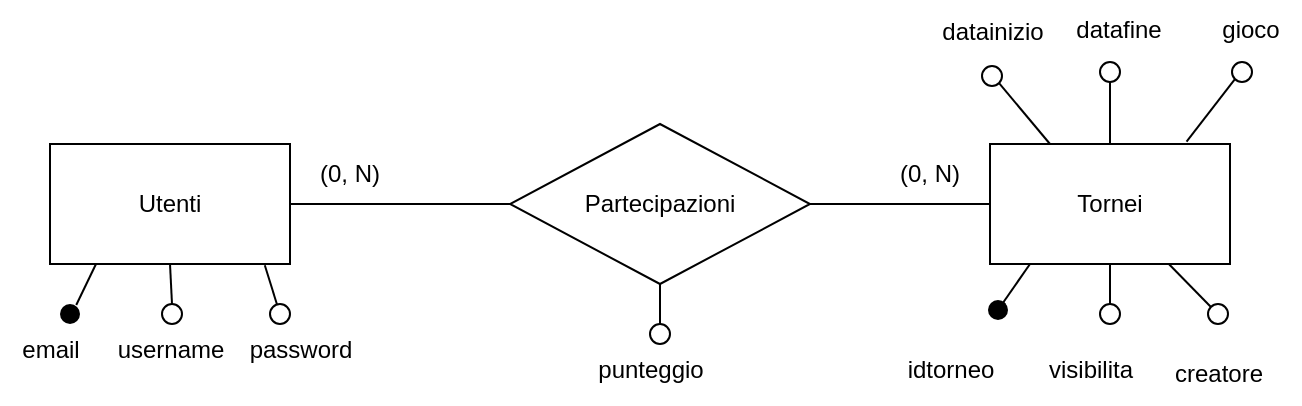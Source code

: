 <mxfile version="23.1.5" type="device">
  <diagram id="R2lEEEUBdFMjLlhIrx00" name="Page-1">
    <mxGraphModel dx="2283" dy="690" grid="1" gridSize="10" guides="1" tooltips="1" connect="1" arrows="1" fold="1" page="1" pageScale="1" pageWidth="850" pageHeight="1100" math="0" shadow="0" extFonts="Permanent Marker^https://fonts.googleapis.com/css?family=Permanent+Marker">
      <root>
        <mxCell id="0" />
        <mxCell id="1" parent="0" />
        <mxCell id="5RFl3fI0sUFx02BjKnDQ-1" value="Partecipazioni" style="rhombus;whiteSpace=wrap;html=1;" parent="1" vertex="1">
          <mxGeometry x="-540" y="220" width="150" height="80" as="geometry" />
        </mxCell>
        <mxCell id="5RFl3fI0sUFx02BjKnDQ-2" value="Utenti" style="rounded=0;whiteSpace=wrap;html=1;" parent="1" vertex="1">
          <mxGeometry x="-770" y="230" width="120" height="60" as="geometry" />
        </mxCell>
        <mxCell id="5RFl3fI0sUFx02BjKnDQ-3" value="Tornei" style="rounded=0;whiteSpace=wrap;html=1;" parent="1" vertex="1">
          <mxGeometry x="-300" y="230" width="120" height="60" as="geometry" />
        </mxCell>
        <mxCell id="5RFl3fI0sUFx02BjKnDQ-4" value="" style="endArrow=none;html=1;rounded=0;exitX=1;exitY=0.5;exitDx=0;exitDy=0;entryX=0;entryY=0.5;entryDx=0;entryDy=0;" parent="1" source="5RFl3fI0sUFx02BjKnDQ-2" target="5RFl3fI0sUFx02BjKnDQ-1" edge="1">
          <mxGeometry width="50" height="50" relative="1" as="geometry">
            <mxPoint x="-650" y="360" as="sourcePoint" />
            <mxPoint x="-600" y="310" as="targetPoint" />
          </mxGeometry>
        </mxCell>
        <mxCell id="5RFl3fI0sUFx02BjKnDQ-5" value="" style="endArrow=none;html=1;rounded=0;exitX=1;exitY=0.5;exitDx=0;exitDy=0;entryX=0;entryY=0.5;entryDx=0;entryDy=0;" parent="1" source="5RFl3fI0sUFx02BjKnDQ-1" target="5RFl3fI0sUFx02BjKnDQ-3" edge="1">
          <mxGeometry width="50" height="50" relative="1" as="geometry">
            <mxPoint x="-290" y="170" as="sourcePoint" />
            <mxPoint x="-180" y="170" as="targetPoint" />
            <Array as="points" />
          </mxGeometry>
        </mxCell>
        <mxCell id="5RFl3fI0sUFx02BjKnDQ-6" value="(0, N)" style="text;html=1;align=center;verticalAlign=middle;whiteSpace=wrap;rounded=0;" parent="1" vertex="1">
          <mxGeometry x="-650" y="230" width="60" height="30" as="geometry" />
        </mxCell>
        <mxCell id="5RFl3fI0sUFx02BjKnDQ-7" value="(0, N)" style="text;html=1;align=center;verticalAlign=middle;whiteSpace=wrap;rounded=0;" parent="1" vertex="1">
          <mxGeometry x="-360" y="230" width="60" height="30" as="geometry" />
        </mxCell>
        <mxCell id="slclaiTUCsW0TbaONfWg-7" value="" style="group" vertex="1" connectable="0" parent="1">
          <mxGeometry x="-714" y="310" width="10" height="10" as="geometry" />
        </mxCell>
        <mxCell id="slclaiTUCsW0TbaONfWg-4" value="" style="endArrow=none;html=1;rounded=0;entryX=0.5;entryY=1;entryDx=0;entryDy=0;" edge="1" parent="slclaiTUCsW0TbaONfWg-7" target="5RFl3fI0sUFx02BjKnDQ-2">
          <mxGeometry width="50" height="50" relative="1" as="geometry">
            <mxPoint x="5" as="sourcePoint" />
            <mxPoint x="365" y="30" as="targetPoint" />
          </mxGeometry>
        </mxCell>
        <mxCell id="slclaiTUCsW0TbaONfWg-6" value="" style="ellipse;html=1;aspect=fixed;" vertex="1" parent="slclaiTUCsW0TbaONfWg-7">
          <mxGeometry width="10" height="10" as="geometry" />
        </mxCell>
        <mxCell id="slclaiTUCsW0TbaONfWg-11" value="" style="shape=waypoint;sketch=0;fillStyle=solid;size=10;pointerEvents=1;points=[];fillColor=none;resizable=0;rotatable=0;perimeter=centerPerimeter;snapToPoint=1;" vertex="1" parent="1">
          <mxGeometry x="-770" y="305" width="20" height="20" as="geometry" />
        </mxCell>
        <mxCell id="slclaiTUCsW0TbaONfWg-12" value="" style="group" vertex="1" connectable="0" parent="1">
          <mxGeometry x="-630" y="350" width="10" height="10" as="geometry" />
        </mxCell>
        <mxCell id="slclaiTUCsW0TbaONfWg-22" value="" style="ellipse;whiteSpace=wrap;html=1;aspect=fixed;" vertex="1" parent="slclaiTUCsW0TbaONfWg-12">
          <mxGeometry x="-30" y="-40" width="10" height="10" as="geometry" />
        </mxCell>
        <mxCell id="slclaiTUCsW0TbaONfWg-13" value="" style="endArrow=none;html=1;rounded=0;entryX=0.895;entryY=1.011;entryDx=0;entryDy=0;entryPerimeter=0;" edge="1" parent="1" source="slclaiTUCsW0TbaONfWg-22" target="5RFl3fI0sUFx02BjKnDQ-2">
          <mxGeometry width="50" height="50" relative="1" as="geometry">
            <mxPoint x="-650" y="320" as="sourcePoint" />
            <mxPoint x="-620" y="320" as="targetPoint" />
          </mxGeometry>
        </mxCell>
        <mxCell id="slclaiTUCsW0TbaONfWg-26" value="" style="endArrow=none;html=1;rounded=0;entryX=0.25;entryY=1;entryDx=0;entryDy=0;" edge="1" parent="1">
          <mxGeometry width="50" height="50" relative="1" as="geometry">
            <mxPoint x="-756.871" y="310.476" as="sourcePoint" />
            <mxPoint x="-747" y="290" as="targetPoint" />
          </mxGeometry>
        </mxCell>
        <mxCell id="slclaiTUCsW0TbaONfWg-28" value="email" style="text;html=1;align=center;verticalAlign=middle;resizable=0;points=[];autosize=1;strokeColor=none;fillColor=none;" vertex="1" parent="1">
          <mxGeometry x="-795" y="318" width="50" height="30" as="geometry" />
        </mxCell>
        <mxCell id="slclaiTUCsW0TbaONfWg-29" value="username" style="text;html=1;align=center;verticalAlign=middle;resizable=0;points=[];autosize=1;strokeColor=none;fillColor=none;" vertex="1" parent="1">
          <mxGeometry x="-750" y="318" width="80" height="30" as="geometry" />
        </mxCell>
        <mxCell id="slclaiTUCsW0TbaONfWg-30" value="password" style="text;html=1;align=center;verticalAlign=middle;resizable=0;points=[];autosize=1;strokeColor=none;fillColor=none;" vertex="1" parent="1">
          <mxGeometry x="-680" y="318" width="70" height="30" as="geometry" />
        </mxCell>
        <mxCell id="slclaiTUCsW0TbaONfWg-32" value="" style="endArrow=none;html=1;rounded=0;exitDx=0;exitDy=0;" edge="1" parent="1" source="slclaiTUCsW0TbaONfWg-52">
          <mxGeometry width="50" height="50" relative="1" as="geometry">
            <mxPoint x="-292.464" y="309.464" as="sourcePoint" />
            <mxPoint x="-280" y="290" as="targetPoint" />
          </mxGeometry>
        </mxCell>
        <mxCell id="slclaiTUCsW0TbaONfWg-34" value="" style="ellipse;html=1;aspect=fixed;" vertex="1" parent="1">
          <mxGeometry x="-245" y="310" width="10" height="10" as="geometry" />
        </mxCell>
        <mxCell id="slclaiTUCsW0TbaONfWg-35" value="" style="ellipse;html=1;aspect=fixed;" vertex="1" parent="1">
          <mxGeometry x="-191" y="310" width="10" height="10" as="geometry" />
        </mxCell>
        <mxCell id="slclaiTUCsW0TbaONfWg-36" value="" style="endArrow=none;html=1;rounded=0;exitX=0.5;exitY=0;exitDx=0;exitDy=0;entryX=0.5;entryY=1;entryDx=0;entryDy=0;" edge="1" parent="1" source="slclaiTUCsW0TbaONfWg-34" target="5RFl3fI0sUFx02BjKnDQ-3">
          <mxGeometry width="50" height="50" relative="1" as="geometry">
            <mxPoint x="-286" y="318" as="sourcePoint" />
            <mxPoint x="-270" y="300" as="targetPoint" />
          </mxGeometry>
        </mxCell>
        <mxCell id="slclaiTUCsW0TbaONfWg-37" value="" style="ellipse;html=1;aspect=fixed;" vertex="1" parent="1">
          <mxGeometry x="-470" y="320" width="10" height="10" as="geometry" />
        </mxCell>
        <mxCell id="slclaiTUCsW0TbaONfWg-38" value="" style="endArrow=none;html=1;rounded=0;exitX=0;exitY=0;exitDx=0;exitDy=0;" edge="1" parent="1" source="slclaiTUCsW0TbaONfWg-35" target="5RFl3fI0sUFx02BjKnDQ-3">
          <mxGeometry width="50" height="50" relative="1" as="geometry">
            <mxPoint x="-230" y="320" as="sourcePoint" />
            <mxPoint x="-230" y="300" as="targetPoint" />
          </mxGeometry>
        </mxCell>
        <mxCell id="slclaiTUCsW0TbaONfWg-45" value="" style="ellipse;html=1;aspect=fixed;" vertex="1" parent="1">
          <mxGeometry x="-304" y="191" width="10" height="10" as="geometry" />
        </mxCell>
        <mxCell id="slclaiTUCsW0TbaONfWg-46" value="" style="endArrow=none;html=1;rounded=0;exitX=1;exitY=1;exitDx=0;exitDy=0;entryX=0.25;entryY=0;entryDx=0;entryDy=0;" edge="1" parent="1" source="slclaiTUCsW0TbaONfWg-45" target="5RFl3fI0sUFx02BjKnDQ-3">
          <mxGeometry width="50" height="50" relative="1" as="geometry">
            <mxPoint x="-249" y="102" as="sourcePoint" />
            <mxPoint x="-229" y="82" as="targetPoint" />
          </mxGeometry>
        </mxCell>
        <mxCell id="slclaiTUCsW0TbaONfWg-47" value="" style="ellipse;html=1;aspect=fixed;" vertex="1" parent="1">
          <mxGeometry x="-245" y="189" width="10" height="10" as="geometry" />
        </mxCell>
        <mxCell id="slclaiTUCsW0TbaONfWg-48" value="" style="ellipse;html=1;aspect=fixed;" vertex="1" parent="1">
          <mxGeometry x="-179" y="189" width="10" height="10" as="geometry" />
        </mxCell>
        <mxCell id="slclaiTUCsW0TbaONfWg-49" value="" style="endArrow=none;html=1;rounded=0;exitX=0.5;exitY=1;exitDx=0;exitDy=0;entryX=0.5;entryY=0;entryDx=0;entryDy=0;" edge="1" parent="1" source="slclaiTUCsW0TbaONfWg-47" target="5RFl3fI0sUFx02BjKnDQ-3">
          <mxGeometry width="50" height="50" relative="1" as="geometry">
            <mxPoint x="-235" y="110" as="sourcePoint" />
            <mxPoint x="-189" y="82" as="targetPoint" />
          </mxGeometry>
        </mxCell>
        <mxCell id="slclaiTUCsW0TbaONfWg-50" value="" style="endArrow=none;html=1;rounded=0;exitX=0;exitY=1;exitDx=0;exitDy=0;entryX=0.819;entryY=-0.02;entryDx=0;entryDy=0;entryPerimeter=0;" edge="1" parent="1" source="slclaiTUCsW0TbaONfWg-48" target="5RFl3fI0sUFx02BjKnDQ-3">
          <mxGeometry width="50" height="50" relative="1" as="geometry">
            <mxPoint x="-179" y="112" as="sourcePoint" />
            <mxPoint x="-157" y="82" as="targetPoint" />
          </mxGeometry>
        </mxCell>
        <mxCell id="slclaiTUCsW0TbaONfWg-53" value="" style="endArrow=none;html=1;rounded=0;exitX=1;exitY=0;exitDx=0;exitDy=0;" edge="1" parent="1" target="slclaiTUCsW0TbaONfWg-52">
          <mxGeometry width="50" height="50" relative="1" as="geometry">
            <mxPoint x="-292.464" y="309.464" as="sourcePoint" />
            <mxPoint x="-280" y="290" as="targetPoint" />
          </mxGeometry>
        </mxCell>
        <mxCell id="slclaiTUCsW0TbaONfWg-52" value="" style="shape=waypoint;sketch=0;fillStyle=solid;size=10;pointerEvents=1;points=[];fillColor=none;resizable=0;rotatable=0;perimeter=centerPerimeter;snapToPoint=1;" vertex="1" parent="1">
          <mxGeometry x="-306" y="303" width="20" height="20" as="geometry" />
        </mxCell>
        <mxCell id="slclaiTUCsW0TbaONfWg-56" value="" style="endArrow=none;html=1;rounded=0;exitX=0.5;exitY=0;exitDx=0;exitDy=0;entryX=0.5;entryY=1;entryDx=0;entryDy=0;" edge="1" parent="1">
          <mxGeometry width="50" height="50" relative="1" as="geometry">
            <mxPoint x="-465" y="320" as="sourcePoint" />
            <mxPoint x="-465" y="300" as="targetPoint" />
          </mxGeometry>
        </mxCell>
        <mxCell id="slclaiTUCsW0TbaONfWg-57" value="idtorneo" style="text;html=1;align=center;verticalAlign=middle;resizable=0;points=[];autosize=1;strokeColor=none;fillColor=none;" vertex="1" parent="1">
          <mxGeometry x="-355" y="328" width="70" height="30" as="geometry" />
        </mxCell>
        <mxCell id="slclaiTUCsW0TbaONfWg-58" value="visibilita" style="text;html=1;align=center;verticalAlign=middle;resizable=0;points=[];autosize=1;strokeColor=none;fillColor=none;" vertex="1" parent="1">
          <mxGeometry x="-285" y="328" width="70" height="30" as="geometry" />
        </mxCell>
        <mxCell id="slclaiTUCsW0TbaONfWg-59" value="creatore" style="text;html=1;align=center;verticalAlign=middle;resizable=0;points=[];autosize=1;strokeColor=none;fillColor=none;" vertex="1" parent="1">
          <mxGeometry x="-221" y="330" width="70" height="30" as="geometry" />
        </mxCell>
        <mxCell id="slclaiTUCsW0TbaONfWg-60" value="datainizio" style="text;html=1;align=center;verticalAlign=middle;resizable=0;points=[];autosize=1;strokeColor=none;fillColor=none;" vertex="1" parent="1">
          <mxGeometry x="-334" y="159" width="70" height="30" as="geometry" />
        </mxCell>
        <mxCell id="slclaiTUCsW0TbaONfWg-62" value="datafine" style="text;html=1;align=center;verticalAlign=middle;resizable=0;points=[];autosize=1;strokeColor=none;fillColor=none;" vertex="1" parent="1">
          <mxGeometry x="-271" y="158" width="70" height="30" as="geometry" />
        </mxCell>
        <mxCell id="slclaiTUCsW0TbaONfWg-63" value="gioco" style="text;html=1;align=center;verticalAlign=middle;resizable=0;points=[];autosize=1;strokeColor=none;fillColor=none;" vertex="1" parent="1">
          <mxGeometry x="-195" y="158" width="50" height="30" as="geometry" />
        </mxCell>
        <mxCell id="slclaiTUCsW0TbaONfWg-64" value="punteggio" style="text;html=1;align=center;verticalAlign=middle;resizable=0;points=[];autosize=1;strokeColor=none;fillColor=none;" vertex="1" parent="1">
          <mxGeometry x="-510" y="328" width="80" height="30" as="geometry" />
        </mxCell>
      </root>
    </mxGraphModel>
  </diagram>
</mxfile>
